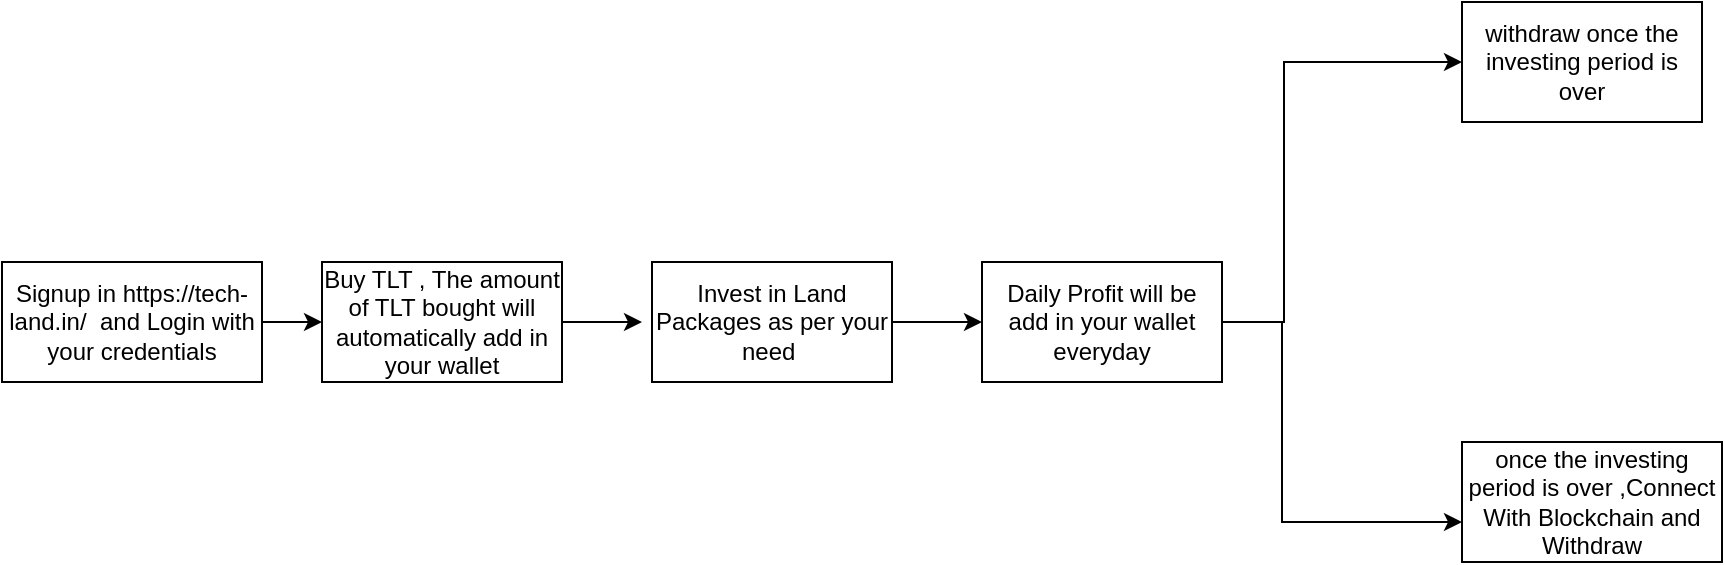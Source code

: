 <mxfile version="22.1.4" type="github">
  <diagram name="Page-1" id="9-XwCcJ5g4GOZpc_9QRX">
    <mxGraphModel dx="1290" dy="585" grid="1" gridSize="10" guides="1" tooltips="1" connect="1" arrows="1" fold="1" page="1" pageScale="1" pageWidth="850" pageHeight="1100" math="0" shadow="0">
      <root>
        <mxCell id="0" />
        <mxCell id="1" parent="0" />
        <mxCell id="tBPPwoxHGF7oO__RBvw_-3" style="edgeStyle=orthogonalEdgeStyle;rounded=0;orthogonalLoop=1;jettySize=auto;html=1;exitX=1;exitY=0.5;exitDx=0;exitDy=0;" edge="1" parent="1" source="tBPPwoxHGF7oO__RBvw_-1">
          <mxGeometry relative="1" as="geometry">
            <mxPoint x="200" y="170" as="targetPoint" />
          </mxGeometry>
        </mxCell>
        <mxCell id="tBPPwoxHGF7oO__RBvw_-1" value="Signup in&amp;nbsp;https://tech-land.in/&amp;nbsp; and Login with your credentials" style="rounded=0;whiteSpace=wrap;html=1;" vertex="1" parent="1">
          <mxGeometry x="40" y="140" width="130" height="60" as="geometry" />
        </mxCell>
        <mxCell id="tBPPwoxHGF7oO__RBvw_-5" style="edgeStyle=orthogonalEdgeStyle;rounded=0;orthogonalLoop=1;jettySize=auto;html=1;exitX=1;exitY=0.5;exitDx=0;exitDy=0;" edge="1" parent="1" source="tBPPwoxHGF7oO__RBvw_-4">
          <mxGeometry relative="1" as="geometry">
            <mxPoint x="360" y="170" as="targetPoint" />
          </mxGeometry>
        </mxCell>
        <mxCell id="tBPPwoxHGF7oO__RBvw_-4" value="Buy TLT , The amount of TLT bought will automatically add in your wallet" style="rounded=0;whiteSpace=wrap;html=1;" vertex="1" parent="1">
          <mxGeometry x="200" y="140" width="120" height="60" as="geometry" />
        </mxCell>
        <mxCell id="tBPPwoxHGF7oO__RBvw_-7" style="edgeStyle=orthogonalEdgeStyle;rounded=0;orthogonalLoop=1;jettySize=auto;html=1;exitX=1;exitY=0.5;exitDx=0;exitDy=0;" edge="1" parent="1" source="tBPPwoxHGF7oO__RBvw_-6">
          <mxGeometry relative="1" as="geometry">
            <mxPoint x="530" y="170" as="targetPoint" />
          </mxGeometry>
        </mxCell>
        <mxCell id="tBPPwoxHGF7oO__RBvw_-6" value="Invest in Land Packages as per your need&amp;nbsp;" style="rounded=0;whiteSpace=wrap;html=1;" vertex="1" parent="1">
          <mxGeometry x="365" y="140" width="120" height="60" as="geometry" />
        </mxCell>
        <mxCell id="tBPPwoxHGF7oO__RBvw_-13" style="edgeStyle=orthogonalEdgeStyle;rounded=0;orthogonalLoop=1;jettySize=auto;html=1;" edge="1" parent="1" source="tBPPwoxHGF7oO__RBvw_-8">
          <mxGeometry relative="1" as="geometry">
            <mxPoint x="770" y="270" as="targetPoint" />
            <Array as="points">
              <mxPoint x="680" y="170" />
            </Array>
          </mxGeometry>
        </mxCell>
        <mxCell id="tBPPwoxHGF7oO__RBvw_-8" value="Daily Profit will be add in your wallet everyday" style="rounded=0;whiteSpace=wrap;html=1;" vertex="1" parent="1">
          <mxGeometry x="530" y="140" width="120" height="60" as="geometry" />
        </mxCell>
        <mxCell id="tBPPwoxHGF7oO__RBvw_-9" style="edgeStyle=orthogonalEdgeStyle;rounded=0;orthogonalLoop=1;jettySize=auto;html=1;exitX=1;exitY=0.5;exitDx=0;exitDy=0;" edge="1" parent="1" source="tBPPwoxHGF7oO__RBvw_-8">
          <mxGeometry relative="1" as="geometry">
            <mxPoint x="770" y="40" as="targetPoint" />
            <Array as="points">
              <mxPoint x="681" y="170" />
            </Array>
          </mxGeometry>
        </mxCell>
        <mxCell id="tBPPwoxHGF7oO__RBvw_-15" value="withdraw once the investing period is over" style="rounded=0;whiteSpace=wrap;html=1;" vertex="1" parent="1">
          <mxGeometry x="770" y="10" width="120" height="60" as="geometry" />
        </mxCell>
        <mxCell id="tBPPwoxHGF7oO__RBvw_-16" value="once the investing period is over ,Connect With Blockchain and Withdraw" style="rounded=0;whiteSpace=wrap;html=1;" vertex="1" parent="1">
          <mxGeometry x="770" y="230" width="130" height="60" as="geometry" />
        </mxCell>
      </root>
    </mxGraphModel>
  </diagram>
</mxfile>
